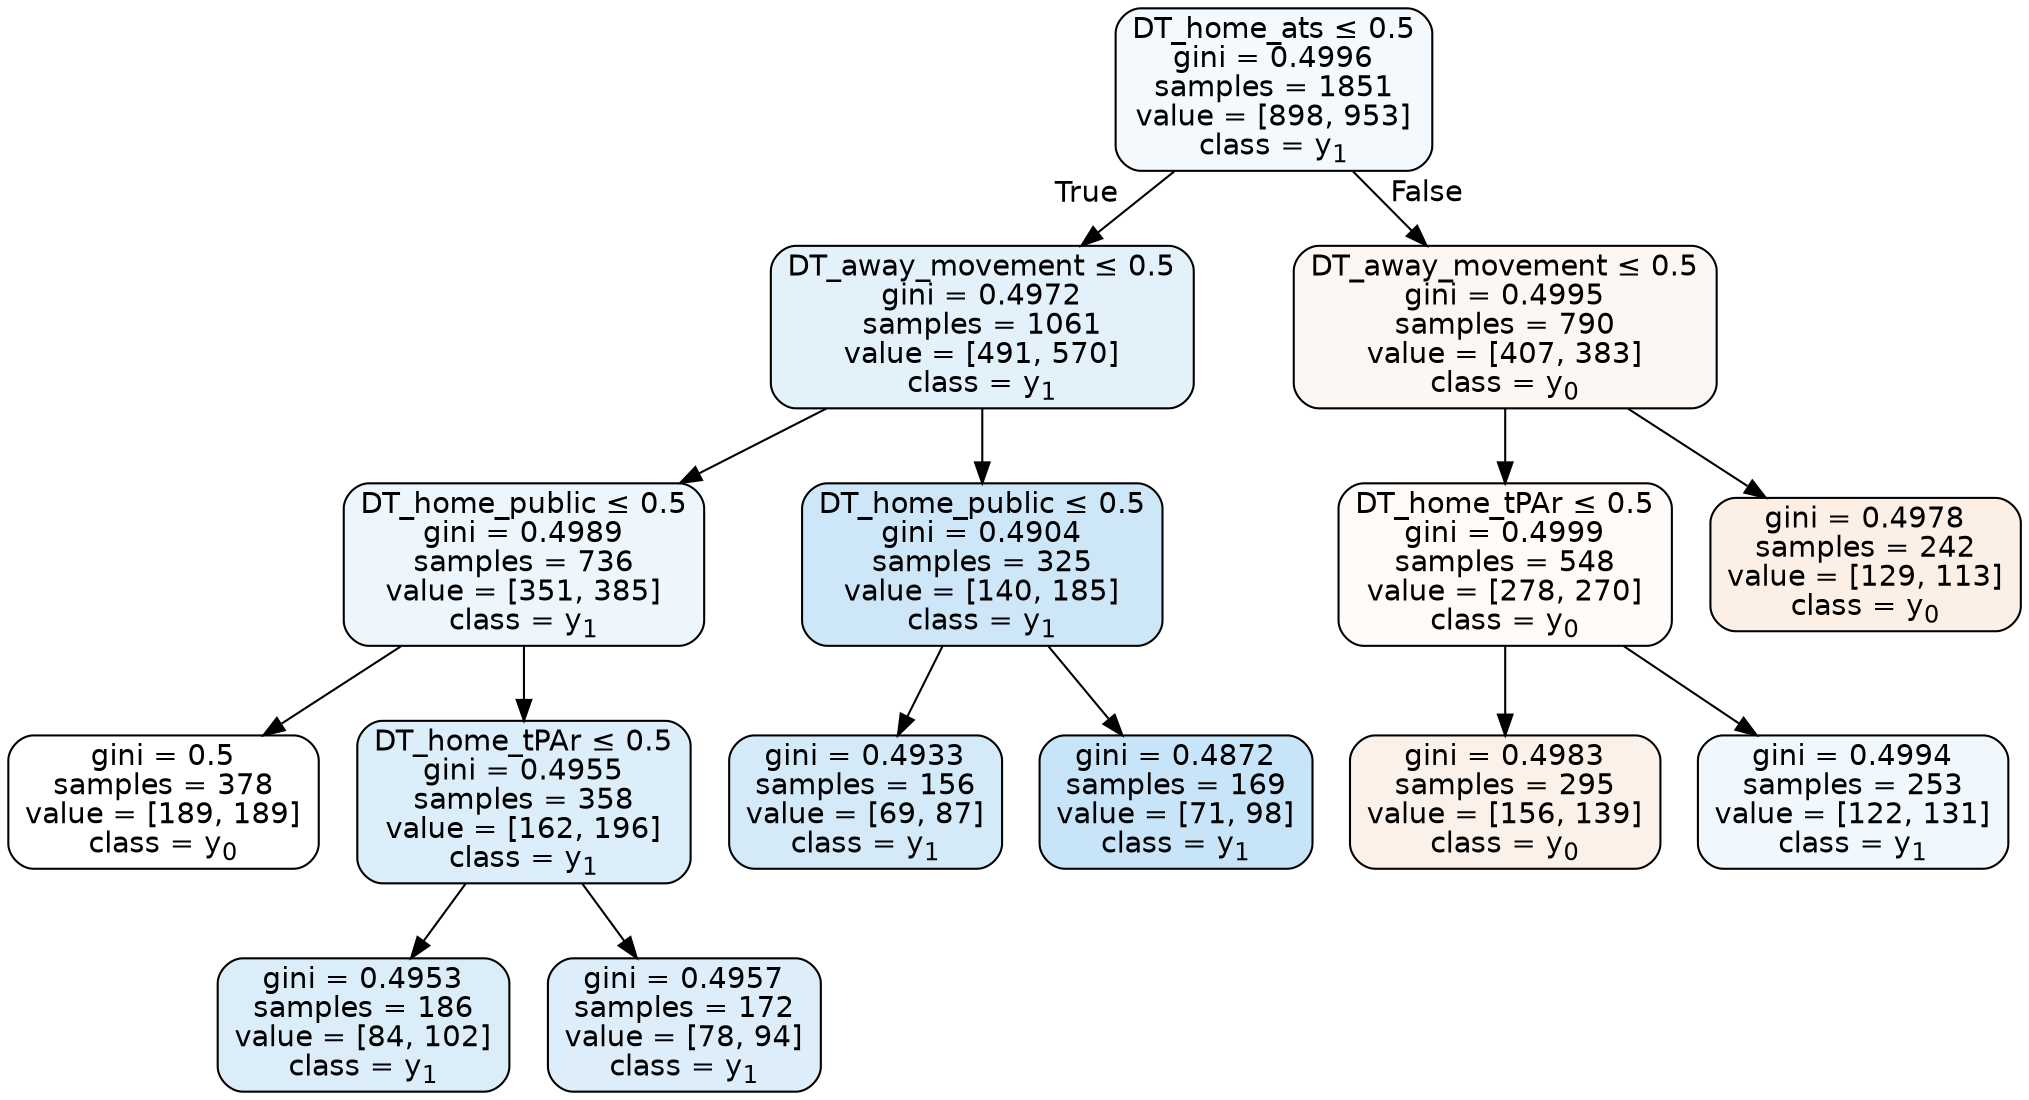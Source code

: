 digraph Tree {
node [shape=box, style="filled, rounded", color="black", fontname=helvetica] ;
edge [fontname=helvetica] ;
0 [label=<DT_home_ats &le; 0.5<br/>gini = 0.4996<br/>samples = 1851<br/>value = [898, 953]<br/>class = y<SUB>1</SUB>>, fillcolor="#399de50f"] ;
1 [label=<DT_away_movement &le; 0.5<br/>gini = 0.4972<br/>samples = 1061<br/>value = [491, 570]<br/>class = y<SUB>1</SUB>>, fillcolor="#399de523"] ;
0 -> 1 [labeldistance=2.5, labelangle=45, headlabel="True"] ;
2 [label=<DT_home_public &le; 0.5<br/>gini = 0.4989<br/>samples = 736<br/>value = [351, 385]<br/>class = y<SUB>1</SUB>>, fillcolor="#399de517"] ;
1 -> 2 ;
3 [label=<gini = 0.5<br/>samples = 378<br/>value = [189, 189]<br/>class = y<SUB>0</SUB>>, fillcolor="#e5813900"] ;
2 -> 3 ;
4 [label=<DT_home_tPAr &le; 0.5<br/>gini = 0.4955<br/>samples = 358<br/>value = [162, 196]<br/>class = y<SUB>1</SUB>>, fillcolor="#399de52c"] ;
2 -> 4 ;
5 [label=<gini = 0.4953<br/>samples = 186<br/>value = [84, 102]<br/>class = y<SUB>1</SUB>>, fillcolor="#399de52d"] ;
4 -> 5 ;
6 [label=<gini = 0.4957<br/>samples = 172<br/>value = [78, 94]<br/>class = y<SUB>1</SUB>>, fillcolor="#399de52b"] ;
4 -> 6 ;
7 [label=<DT_home_public &le; 0.5<br/>gini = 0.4904<br/>samples = 325<br/>value = [140, 185]<br/>class = y<SUB>1</SUB>>, fillcolor="#399de53e"] ;
1 -> 7 ;
8 [label=<gini = 0.4933<br/>samples = 156<br/>value = [69, 87]<br/>class = y<SUB>1</SUB>>, fillcolor="#399de535"] ;
7 -> 8 ;
9 [label=<gini = 0.4872<br/>samples = 169<br/>value = [71, 98]<br/>class = y<SUB>1</SUB>>, fillcolor="#399de546"] ;
7 -> 9 ;
10 [label=<DT_away_movement &le; 0.5<br/>gini = 0.4995<br/>samples = 790<br/>value = [407, 383]<br/>class = y<SUB>0</SUB>>, fillcolor="#e581390f"] ;
0 -> 10 [labeldistance=2.5, labelangle=-45, headlabel="False"] ;
11 [label=<DT_home_tPAr &le; 0.5<br/>gini = 0.4999<br/>samples = 548<br/>value = [278, 270]<br/>class = y<SUB>0</SUB>>, fillcolor="#e5813907"] ;
10 -> 11 ;
12 [label=<gini = 0.4983<br/>samples = 295<br/>value = [156, 139]<br/>class = y<SUB>0</SUB>>, fillcolor="#e581391c"] ;
11 -> 12 ;
13 [label=<gini = 0.4994<br/>samples = 253<br/>value = [122, 131]<br/>class = y<SUB>1</SUB>>, fillcolor="#399de512"] ;
11 -> 13 ;
14 [label=<gini = 0.4978<br/>samples = 242<br/>value = [129, 113]<br/>class = y<SUB>0</SUB>>, fillcolor="#e5813920"] ;
10 -> 14 ;
}
